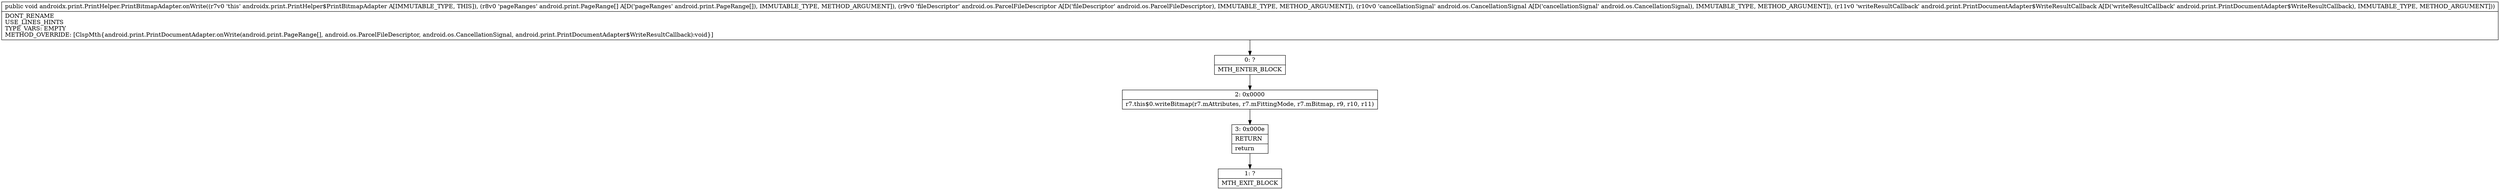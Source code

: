 digraph "CFG forandroidx.print.PrintHelper.PrintBitmapAdapter.onWrite([Landroid\/print\/PageRange;Landroid\/os\/ParcelFileDescriptor;Landroid\/os\/CancellationSignal;Landroid\/print\/PrintDocumentAdapter$WriteResultCallback;)V" {
Node_0 [shape=record,label="{0\:\ ?|MTH_ENTER_BLOCK\l}"];
Node_2 [shape=record,label="{2\:\ 0x0000|r7.this$0.writeBitmap(r7.mAttributes, r7.mFittingMode, r7.mBitmap, r9, r10, r11)\l}"];
Node_3 [shape=record,label="{3\:\ 0x000e|RETURN\l|return\l}"];
Node_1 [shape=record,label="{1\:\ ?|MTH_EXIT_BLOCK\l}"];
MethodNode[shape=record,label="{public void androidx.print.PrintHelper.PrintBitmapAdapter.onWrite((r7v0 'this' androidx.print.PrintHelper$PrintBitmapAdapter A[IMMUTABLE_TYPE, THIS]), (r8v0 'pageRanges' android.print.PageRange[] A[D('pageRanges' android.print.PageRange[]), IMMUTABLE_TYPE, METHOD_ARGUMENT]), (r9v0 'fileDescriptor' android.os.ParcelFileDescriptor A[D('fileDescriptor' android.os.ParcelFileDescriptor), IMMUTABLE_TYPE, METHOD_ARGUMENT]), (r10v0 'cancellationSignal' android.os.CancellationSignal A[D('cancellationSignal' android.os.CancellationSignal), IMMUTABLE_TYPE, METHOD_ARGUMENT]), (r11v0 'writeResultCallback' android.print.PrintDocumentAdapter$WriteResultCallback A[D('writeResultCallback' android.print.PrintDocumentAdapter$WriteResultCallback), IMMUTABLE_TYPE, METHOD_ARGUMENT]))  | DONT_RENAME\lUSE_LINES_HINTS\lTYPE_VARS: EMPTY\lMETHOD_OVERRIDE: [ClspMth\{android.print.PrintDocumentAdapter.onWrite(android.print.PageRange[], android.os.ParcelFileDescriptor, android.os.CancellationSignal, android.print.PrintDocumentAdapter$WriteResultCallback):void\}]\l}"];
MethodNode -> Node_0;Node_0 -> Node_2;
Node_2 -> Node_3;
Node_3 -> Node_1;
}

